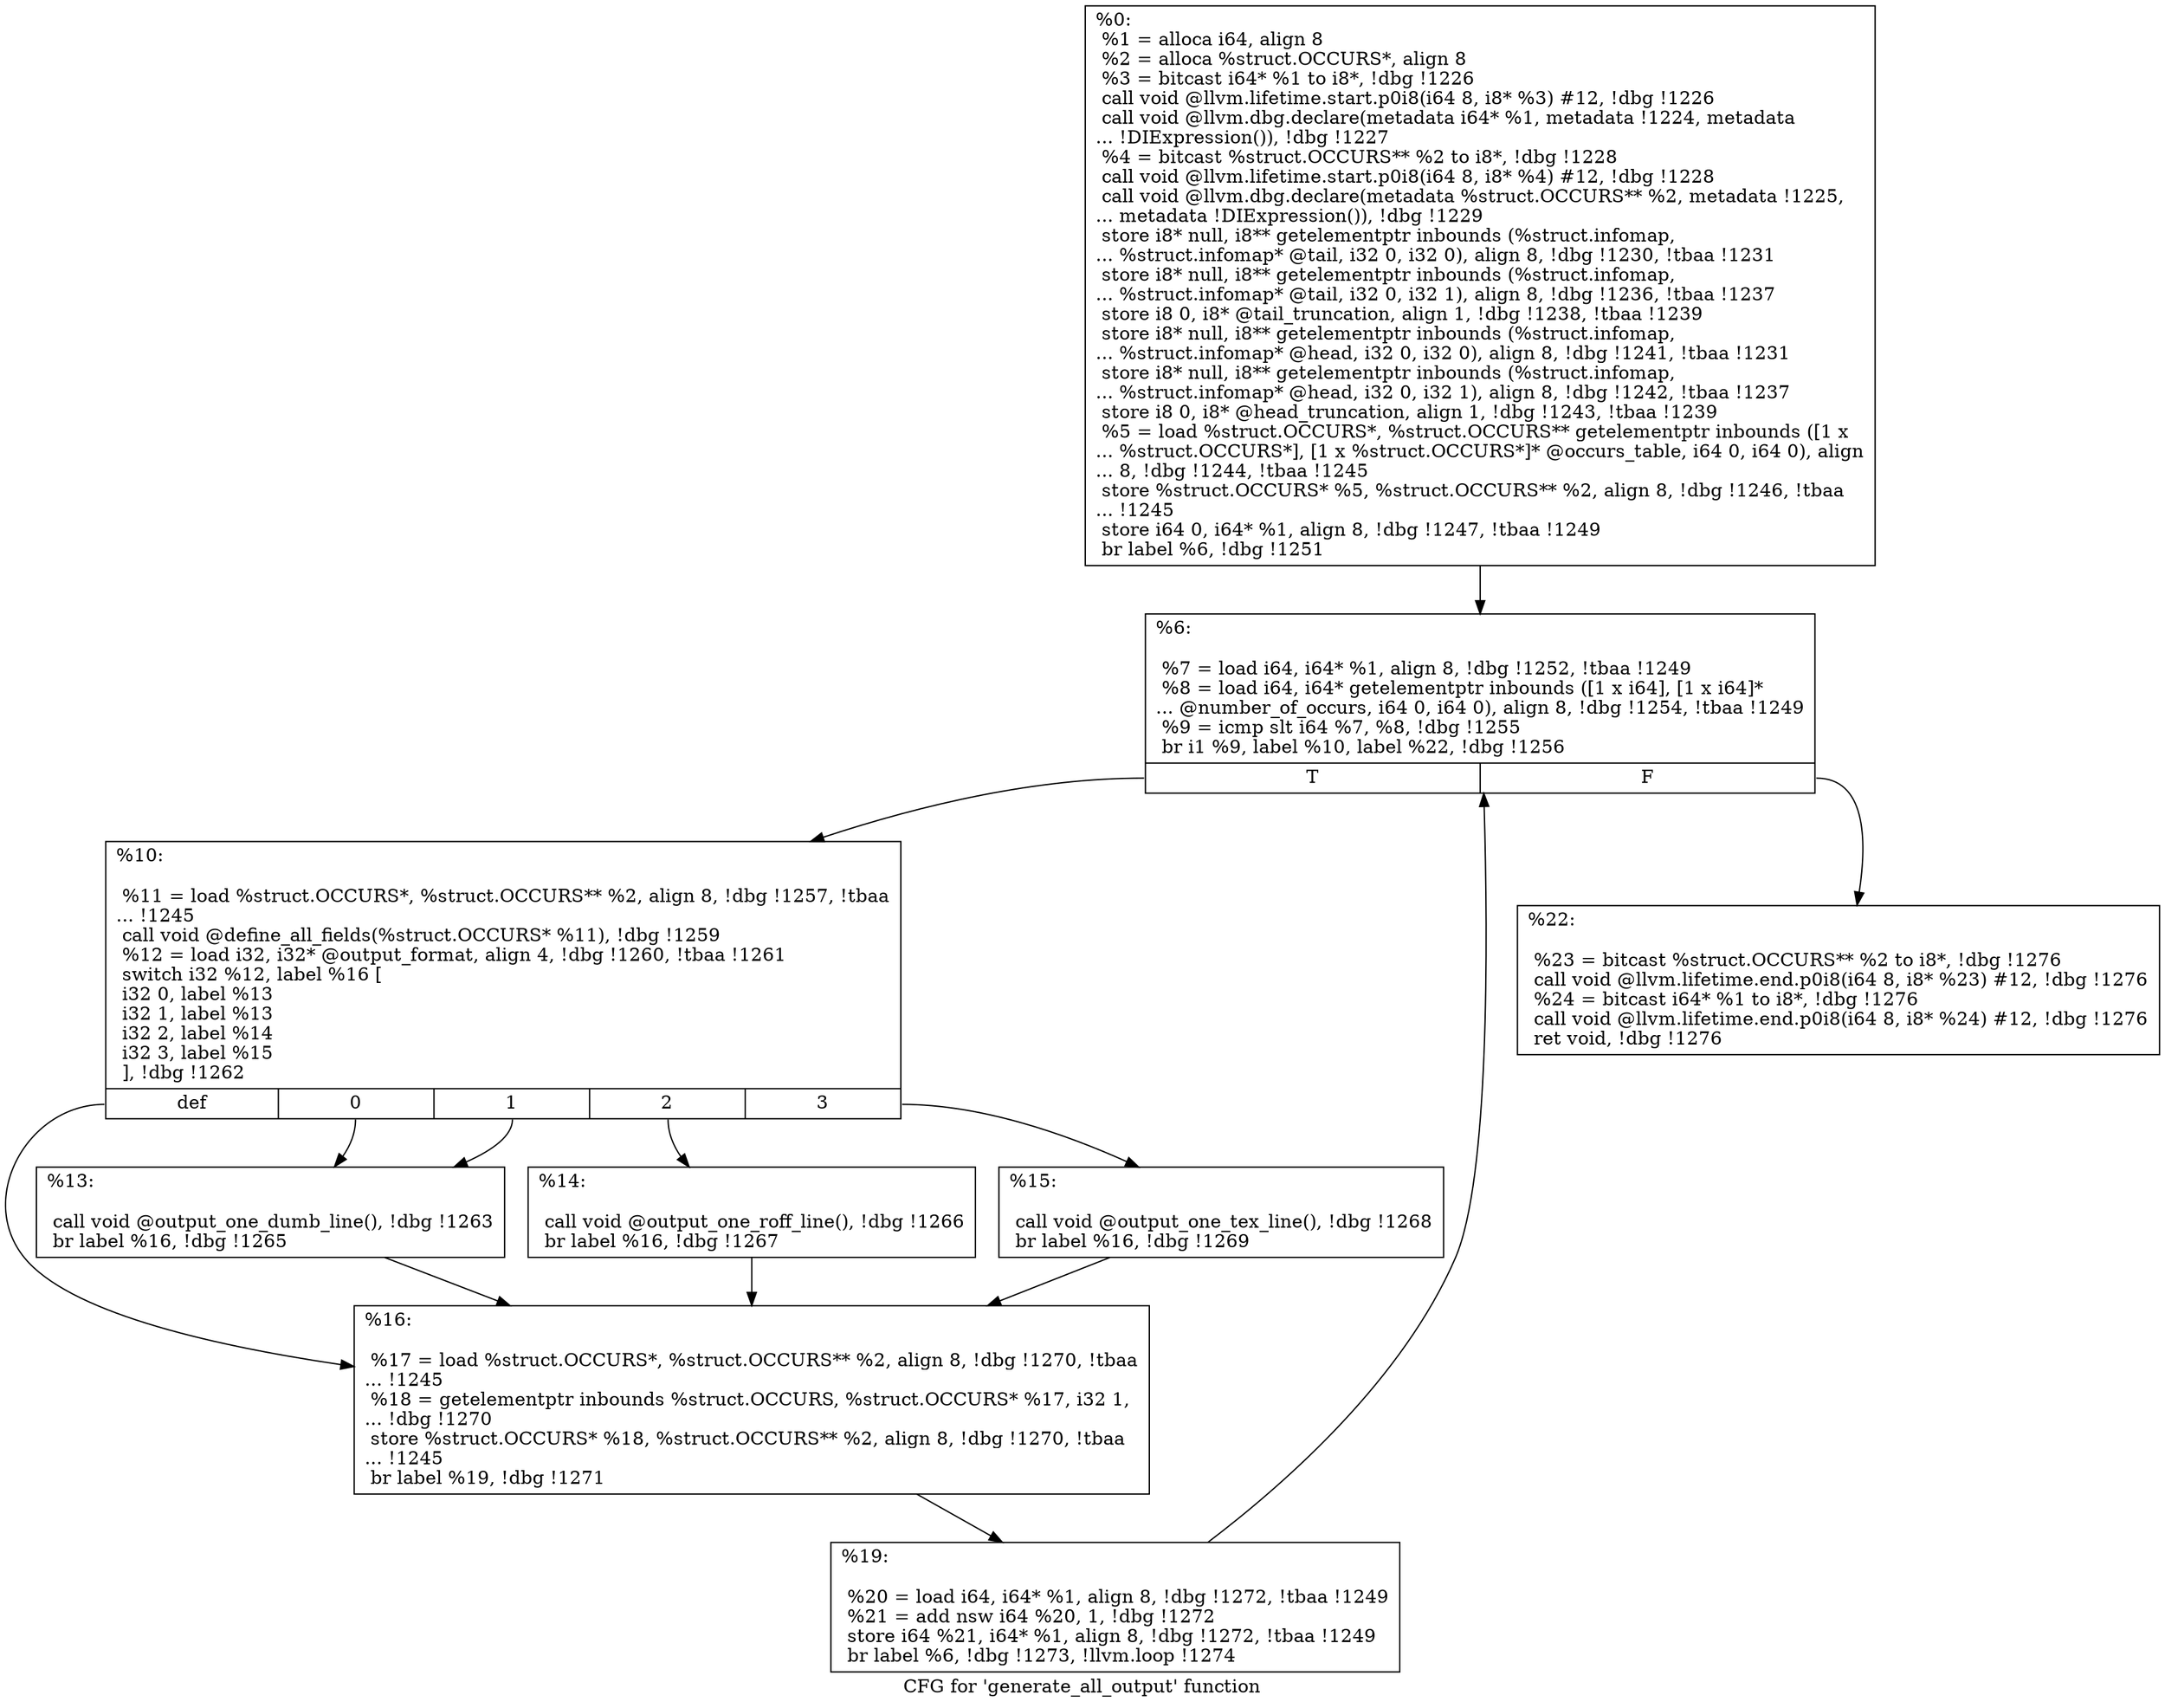 digraph "CFG for 'generate_all_output' function" {
	label="CFG for 'generate_all_output' function";

	Node0x19a2790 [shape=record,label="{%0:\l  %1 = alloca i64, align 8\l  %2 = alloca %struct.OCCURS*, align 8\l  %3 = bitcast i64* %1 to i8*, !dbg !1226\l  call void @llvm.lifetime.start.p0i8(i64 8, i8* %3) #12, !dbg !1226\l  call void @llvm.dbg.declare(metadata i64* %1, metadata !1224, metadata\l... !DIExpression()), !dbg !1227\l  %4 = bitcast %struct.OCCURS** %2 to i8*, !dbg !1228\l  call void @llvm.lifetime.start.p0i8(i64 8, i8* %4) #12, !dbg !1228\l  call void @llvm.dbg.declare(metadata %struct.OCCURS** %2, metadata !1225,\l... metadata !DIExpression()), !dbg !1229\l  store i8* null, i8** getelementptr inbounds (%struct.infomap,\l... %struct.infomap* @tail, i32 0, i32 0), align 8, !dbg !1230, !tbaa !1231\l  store i8* null, i8** getelementptr inbounds (%struct.infomap,\l... %struct.infomap* @tail, i32 0, i32 1), align 8, !dbg !1236, !tbaa !1237\l  store i8 0, i8* @tail_truncation, align 1, !dbg !1238, !tbaa !1239\l  store i8* null, i8** getelementptr inbounds (%struct.infomap,\l... %struct.infomap* @head, i32 0, i32 0), align 8, !dbg !1241, !tbaa !1231\l  store i8* null, i8** getelementptr inbounds (%struct.infomap,\l... %struct.infomap* @head, i32 0, i32 1), align 8, !dbg !1242, !tbaa !1237\l  store i8 0, i8* @head_truncation, align 1, !dbg !1243, !tbaa !1239\l  %5 = load %struct.OCCURS*, %struct.OCCURS** getelementptr inbounds ([1 x\l... %struct.OCCURS*], [1 x %struct.OCCURS*]* @occurs_table, i64 0, i64 0), align\l... 8, !dbg !1244, !tbaa !1245\l  store %struct.OCCURS* %5, %struct.OCCURS** %2, align 8, !dbg !1246, !tbaa\l... !1245\l  store i64 0, i64* %1, align 8, !dbg !1247, !tbaa !1249\l  br label %6, !dbg !1251\l}"];
	Node0x19a2790 -> Node0x19a27e0;
	Node0x19a27e0 [shape=record,label="{%6:\l\l  %7 = load i64, i64* %1, align 8, !dbg !1252, !tbaa !1249\l  %8 = load i64, i64* getelementptr inbounds ([1 x i64], [1 x i64]*\l... @number_of_occurs, i64 0, i64 0), align 8, !dbg !1254, !tbaa !1249\l  %9 = icmp slt i64 %7, %8, !dbg !1255\l  br i1 %9, label %10, label %22, !dbg !1256\l|{<s0>T|<s1>F}}"];
	Node0x19a27e0:s0 -> Node0x19a2830;
	Node0x19a27e0:s1 -> Node0x19a2a10;
	Node0x19a2830 [shape=record,label="{%10:\l\l  %11 = load %struct.OCCURS*, %struct.OCCURS** %2, align 8, !dbg !1257, !tbaa\l... !1245\l  call void @define_all_fields(%struct.OCCURS* %11), !dbg !1259\l  %12 = load i32, i32* @output_format, align 4, !dbg !1260, !tbaa !1261\l  switch i32 %12, label %16 [\l    i32 0, label %13\l    i32 1, label %13\l    i32 2, label %14\l    i32 3, label %15\l  ], !dbg !1262\l|{<s0>def|<s1>0|<s2>1|<s3>2|<s4>3}}"];
	Node0x19a2830:s0 -> Node0x19a2970;
	Node0x19a2830:s1 -> Node0x19a2880;
	Node0x19a2830:s2 -> Node0x19a2880;
	Node0x19a2830:s3 -> Node0x19a28d0;
	Node0x19a2830:s4 -> Node0x19a2920;
	Node0x19a2880 [shape=record,label="{%13:\l\l  call void @output_one_dumb_line(), !dbg !1263\l  br label %16, !dbg !1265\l}"];
	Node0x19a2880 -> Node0x19a2970;
	Node0x19a28d0 [shape=record,label="{%14:\l\l  call void @output_one_roff_line(), !dbg !1266\l  br label %16, !dbg !1267\l}"];
	Node0x19a28d0 -> Node0x19a2970;
	Node0x19a2920 [shape=record,label="{%15:\l\l  call void @output_one_tex_line(), !dbg !1268\l  br label %16, !dbg !1269\l}"];
	Node0x19a2920 -> Node0x19a2970;
	Node0x19a2970 [shape=record,label="{%16:\l\l  %17 = load %struct.OCCURS*, %struct.OCCURS** %2, align 8, !dbg !1270, !tbaa\l... !1245\l  %18 = getelementptr inbounds %struct.OCCURS, %struct.OCCURS* %17, i32 1,\l... !dbg !1270\l  store %struct.OCCURS* %18, %struct.OCCURS** %2, align 8, !dbg !1270, !tbaa\l... !1245\l  br label %19, !dbg !1271\l}"];
	Node0x19a2970 -> Node0x19a29c0;
	Node0x19a29c0 [shape=record,label="{%19:\l\l  %20 = load i64, i64* %1, align 8, !dbg !1272, !tbaa !1249\l  %21 = add nsw i64 %20, 1, !dbg !1272\l  store i64 %21, i64* %1, align 8, !dbg !1272, !tbaa !1249\l  br label %6, !dbg !1273, !llvm.loop !1274\l}"];
	Node0x19a29c0 -> Node0x19a27e0;
	Node0x19a2a10 [shape=record,label="{%22:\l\l  %23 = bitcast %struct.OCCURS** %2 to i8*, !dbg !1276\l  call void @llvm.lifetime.end.p0i8(i64 8, i8* %23) #12, !dbg !1276\l  %24 = bitcast i64* %1 to i8*, !dbg !1276\l  call void @llvm.lifetime.end.p0i8(i64 8, i8* %24) #12, !dbg !1276\l  ret void, !dbg !1276\l}"];
}

